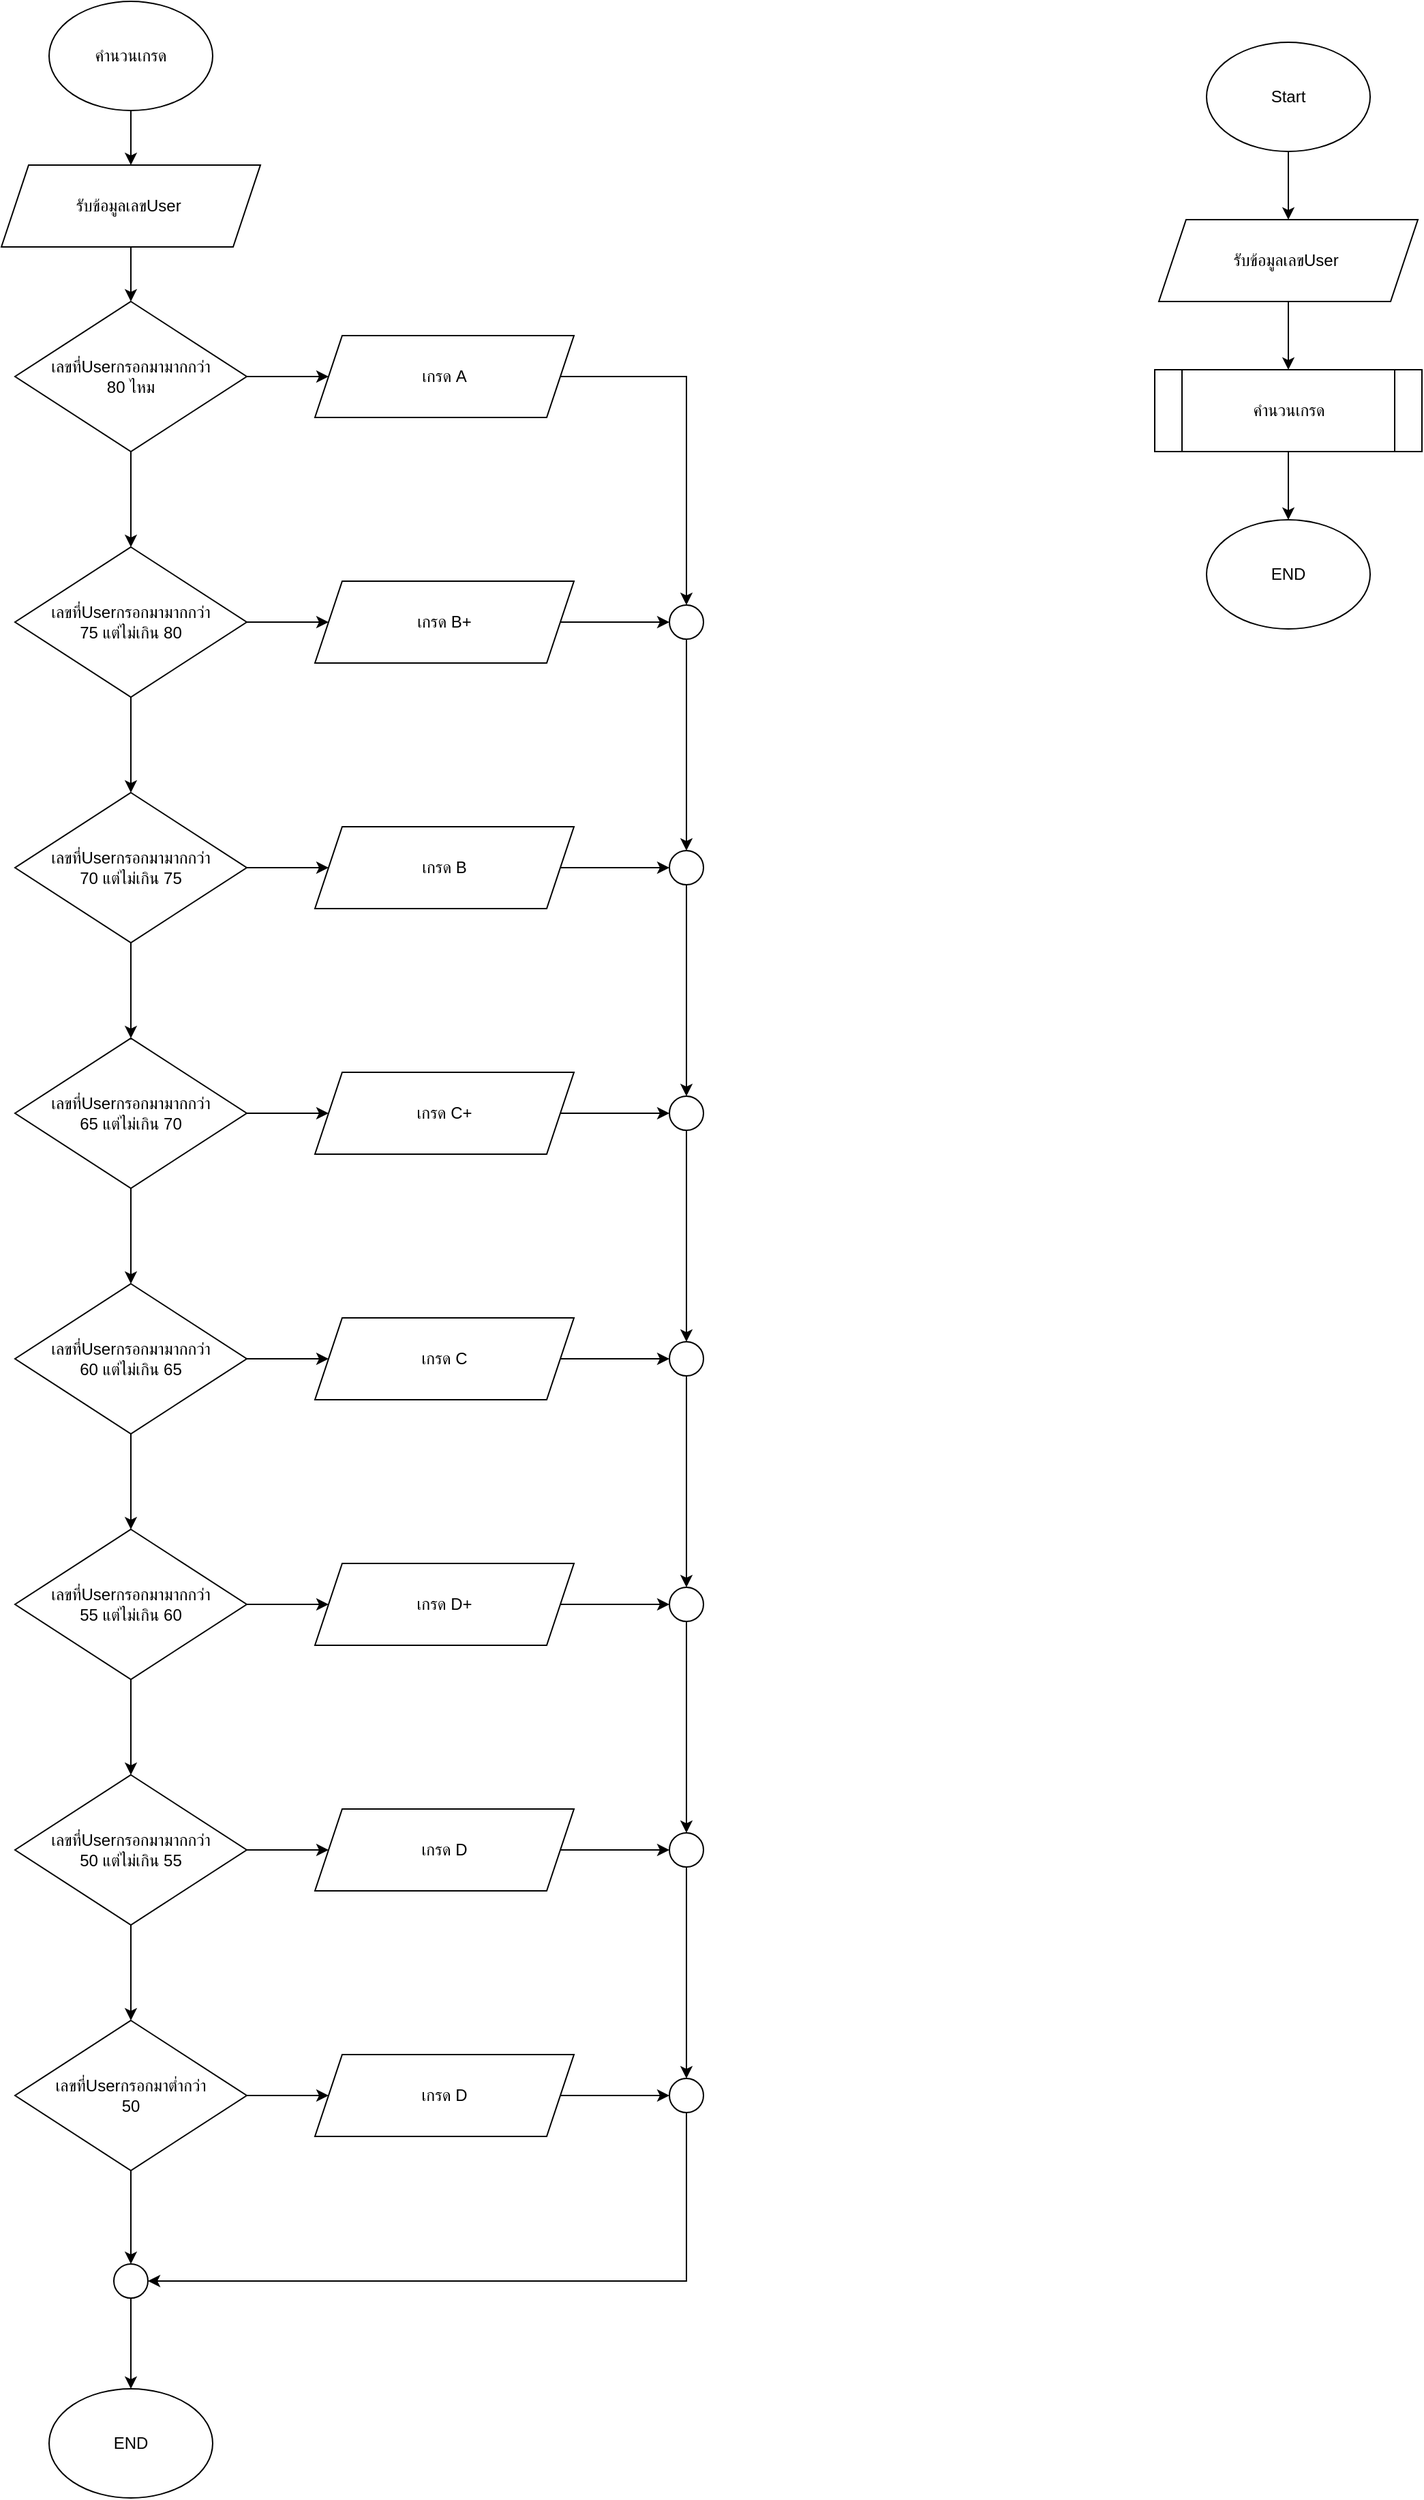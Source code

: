 <mxfile version="25.0.1">
  <diagram name="หน้า-1" id="yrtri0R_ZTyLKY1V4A8R">
    <mxGraphModel dx="4159" dy="1494" grid="1" gridSize="10" guides="1" tooltips="1" connect="1" arrows="1" fold="1" page="1" pageScale="1" pageWidth="827" pageHeight="1169" math="0" shadow="0">
      <root>
        <mxCell id="0" />
        <mxCell id="1" parent="0" />
        <mxCell id="sU9wg7AmYTuUcDIagpLP-7" value="" style="edgeStyle=orthogonalEdgeStyle;rounded=0;orthogonalLoop=1;jettySize=auto;html=1;" edge="1" parent="1" source="sU9wg7AmYTuUcDIagpLP-1" target="sU9wg7AmYTuUcDIagpLP-6">
          <mxGeometry relative="1" as="geometry" />
        </mxCell>
        <mxCell id="sU9wg7AmYTuUcDIagpLP-1" value="รับข้อมูลเลขUser&amp;nbsp;" style="shape=parallelogram;perimeter=parallelogramPerimeter;whiteSpace=wrap;html=1;fixedSize=1;" vertex="1" parent="1">
          <mxGeometry x="319" y="200" width="190" height="60" as="geometry" />
        </mxCell>
        <mxCell id="sU9wg7AmYTuUcDIagpLP-3" value="" style="edgeStyle=orthogonalEdgeStyle;rounded=0;orthogonalLoop=1;jettySize=auto;html=1;" edge="1" parent="1" source="sU9wg7AmYTuUcDIagpLP-2" target="sU9wg7AmYTuUcDIagpLP-1">
          <mxGeometry relative="1" as="geometry" />
        </mxCell>
        <mxCell id="sU9wg7AmYTuUcDIagpLP-2" value="Start" style="ellipse;whiteSpace=wrap;html=1;" vertex="1" parent="1">
          <mxGeometry x="354" y="70" width="120" height="80" as="geometry" />
        </mxCell>
        <mxCell id="sU9wg7AmYTuUcDIagpLP-71" value="" style="edgeStyle=orthogonalEdgeStyle;rounded=0;orthogonalLoop=1;jettySize=auto;html=1;" edge="1" parent="1" source="sU9wg7AmYTuUcDIagpLP-6" target="sU9wg7AmYTuUcDIagpLP-70">
          <mxGeometry relative="1" as="geometry" />
        </mxCell>
        <mxCell id="sU9wg7AmYTuUcDIagpLP-6" value="คำนวนเกรด" style="shape=process;whiteSpace=wrap;html=1;backgroundOutline=1;" vertex="1" parent="1">
          <mxGeometry x="316" y="310" width="196" height="60" as="geometry" />
        </mxCell>
        <mxCell id="sU9wg7AmYTuUcDIagpLP-11" value="" style="edgeStyle=orthogonalEdgeStyle;rounded=0;orthogonalLoop=1;jettySize=auto;html=1;" edge="1" parent="1" source="sU9wg7AmYTuUcDIagpLP-8" target="sU9wg7AmYTuUcDIagpLP-10">
          <mxGeometry relative="1" as="geometry" />
        </mxCell>
        <mxCell id="sU9wg7AmYTuUcDIagpLP-8" value="คำนวนเกรด" style="ellipse;whiteSpace=wrap;html=1;" vertex="1" parent="1">
          <mxGeometry x="-495" y="40" width="120" height="80" as="geometry" />
        </mxCell>
        <mxCell id="sU9wg7AmYTuUcDIagpLP-15" value="" style="edgeStyle=orthogonalEdgeStyle;rounded=0;orthogonalLoop=1;jettySize=auto;html=1;" edge="1" parent="1" source="sU9wg7AmYTuUcDIagpLP-9" target="sU9wg7AmYTuUcDIagpLP-13">
          <mxGeometry relative="1" as="geometry" />
        </mxCell>
        <mxCell id="sU9wg7AmYTuUcDIagpLP-31" value="" style="edgeStyle=orthogonalEdgeStyle;rounded=0;orthogonalLoop=1;jettySize=auto;html=1;" edge="1" parent="1" source="sU9wg7AmYTuUcDIagpLP-9" target="sU9wg7AmYTuUcDIagpLP-14">
          <mxGeometry relative="1" as="geometry" />
        </mxCell>
        <mxCell id="sU9wg7AmYTuUcDIagpLP-9" value="เลขที่Userกรอกมามากกว่า&lt;div&gt;80 ไหม&lt;/div&gt;" style="rhombus;whiteSpace=wrap;html=1;" vertex="1" parent="1">
          <mxGeometry x="-520" y="260" width="170" height="110" as="geometry" />
        </mxCell>
        <mxCell id="sU9wg7AmYTuUcDIagpLP-12" value="" style="edgeStyle=orthogonalEdgeStyle;rounded=0;orthogonalLoop=1;jettySize=auto;html=1;" edge="1" parent="1" source="sU9wg7AmYTuUcDIagpLP-10" target="sU9wg7AmYTuUcDIagpLP-9">
          <mxGeometry relative="1" as="geometry" />
        </mxCell>
        <mxCell id="sU9wg7AmYTuUcDIagpLP-10" value="รับข้อมูลเลขUser&amp;nbsp;" style="shape=parallelogram;perimeter=parallelogramPerimeter;whiteSpace=wrap;html=1;fixedSize=1;" vertex="1" parent="1">
          <mxGeometry x="-530" y="160" width="190" height="60" as="geometry" />
        </mxCell>
        <mxCell id="sU9wg7AmYTuUcDIagpLP-18" value="" style="edgeStyle=orthogonalEdgeStyle;rounded=0;orthogonalLoop=1;jettySize=auto;html=1;" edge="1" parent="1" source="sU9wg7AmYTuUcDIagpLP-13" target="sU9wg7AmYTuUcDIagpLP-17">
          <mxGeometry relative="1" as="geometry" />
        </mxCell>
        <mxCell id="sU9wg7AmYTuUcDIagpLP-30" value="" style="edgeStyle=orthogonalEdgeStyle;rounded=0;orthogonalLoop=1;jettySize=auto;html=1;" edge="1" parent="1" source="sU9wg7AmYTuUcDIagpLP-13" target="sU9wg7AmYTuUcDIagpLP-16">
          <mxGeometry relative="1" as="geometry" />
        </mxCell>
        <mxCell id="sU9wg7AmYTuUcDIagpLP-13" value="เลขที่Userกรอกมามากกว่า&lt;div&gt;75 แต่ไม่เกิน 80&lt;/div&gt;" style="rhombus;whiteSpace=wrap;html=1;" vertex="1" parent="1">
          <mxGeometry x="-520" y="440" width="170" height="110" as="geometry" />
        </mxCell>
        <mxCell id="sU9wg7AmYTuUcDIagpLP-45" style="edgeStyle=orthogonalEdgeStyle;rounded=0;orthogonalLoop=1;jettySize=auto;html=1;entryX=0.5;entryY=0;entryDx=0;entryDy=0;" edge="1" parent="1" source="sU9wg7AmYTuUcDIagpLP-14" target="sU9wg7AmYTuUcDIagpLP-44">
          <mxGeometry relative="1" as="geometry" />
        </mxCell>
        <mxCell id="sU9wg7AmYTuUcDIagpLP-14" value="เกรด A" style="shape=parallelogram;perimeter=parallelogramPerimeter;whiteSpace=wrap;html=1;fixedSize=1;" vertex="1" parent="1">
          <mxGeometry x="-300" y="285" width="190" height="60" as="geometry" />
        </mxCell>
        <mxCell id="sU9wg7AmYTuUcDIagpLP-46" value="" style="edgeStyle=orthogonalEdgeStyle;rounded=0;orthogonalLoop=1;jettySize=auto;html=1;" edge="1" parent="1" source="sU9wg7AmYTuUcDIagpLP-16" target="sU9wg7AmYTuUcDIagpLP-44">
          <mxGeometry relative="1" as="geometry" />
        </mxCell>
        <mxCell id="sU9wg7AmYTuUcDIagpLP-16" value="เกรด B+" style="shape=parallelogram;perimeter=parallelogramPerimeter;whiteSpace=wrap;html=1;fixedSize=1;" vertex="1" parent="1">
          <mxGeometry x="-300" y="465" width="190" height="60" as="geometry" />
        </mxCell>
        <mxCell id="sU9wg7AmYTuUcDIagpLP-23" value="" style="edgeStyle=orthogonalEdgeStyle;rounded=0;orthogonalLoop=1;jettySize=auto;html=1;" edge="1" parent="1" source="sU9wg7AmYTuUcDIagpLP-17" target="sU9wg7AmYTuUcDIagpLP-21">
          <mxGeometry relative="1" as="geometry" />
        </mxCell>
        <mxCell id="sU9wg7AmYTuUcDIagpLP-29" value="" style="edgeStyle=orthogonalEdgeStyle;rounded=0;orthogonalLoop=1;jettySize=auto;html=1;" edge="1" parent="1" source="sU9wg7AmYTuUcDIagpLP-17" target="sU9wg7AmYTuUcDIagpLP-19">
          <mxGeometry relative="1" as="geometry" />
        </mxCell>
        <mxCell id="sU9wg7AmYTuUcDIagpLP-17" value="เลขที่Userกรอกมามากกว่า&lt;div&gt;70 แต่&lt;span style=&quot;background-color: initial;&quot;&gt;ไม่&lt;/span&gt;&lt;span style=&quot;background-color: initial;&quot;&gt;เกิน 75&lt;/span&gt;&lt;/div&gt;" style="rhombus;whiteSpace=wrap;html=1;" vertex="1" parent="1">
          <mxGeometry x="-520" y="620" width="170" height="110" as="geometry" />
        </mxCell>
        <mxCell id="sU9wg7AmYTuUcDIagpLP-49" value="" style="edgeStyle=orthogonalEdgeStyle;rounded=0;orthogonalLoop=1;jettySize=auto;html=1;" edge="1" parent="1" source="sU9wg7AmYTuUcDIagpLP-19" target="sU9wg7AmYTuUcDIagpLP-47">
          <mxGeometry relative="1" as="geometry" />
        </mxCell>
        <mxCell id="sU9wg7AmYTuUcDIagpLP-19" value="เกรด B" style="shape=parallelogram;perimeter=parallelogramPerimeter;whiteSpace=wrap;html=1;fixedSize=1;" vertex="1" parent="1">
          <mxGeometry x="-300" y="645" width="190" height="60" as="geometry" />
        </mxCell>
        <mxCell id="sU9wg7AmYTuUcDIagpLP-26" value="" style="edgeStyle=orthogonalEdgeStyle;rounded=0;orthogonalLoop=1;jettySize=auto;html=1;" edge="1" parent="1" source="sU9wg7AmYTuUcDIagpLP-21" target="sU9wg7AmYTuUcDIagpLP-24">
          <mxGeometry relative="1" as="geometry" />
        </mxCell>
        <mxCell id="sU9wg7AmYTuUcDIagpLP-28" value="" style="edgeStyle=orthogonalEdgeStyle;rounded=0;orthogonalLoop=1;jettySize=auto;html=1;" edge="1" parent="1" source="sU9wg7AmYTuUcDIagpLP-21" target="sU9wg7AmYTuUcDIagpLP-22">
          <mxGeometry relative="1" as="geometry" />
        </mxCell>
        <mxCell id="sU9wg7AmYTuUcDIagpLP-21" value="เลขที่Userกรอกมามากกว่า&lt;div&gt;65 แต่&lt;span style=&quot;background-color: initial;&quot;&gt;ไม่&lt;/span&gt;&lt;span style=&quot;background-color: initial;&quot;&gt;เกิน 70&lt;/span&gt;&lt;/div&gt;" style="rhombus;whiteSpace=wrap;html=1;" vertex="1" parent="1">
          <mxGeometry x="-520" y="800" width="170" height="110" as="geometry" />
        </mxCell>
        <mxCell id="sU9wg7AmYTuUcDIagpLP-52" value="" style="edgeStyle=orthogonalEdgeStyle;rounded=0;orthogonalLoop=1;jettySize=auto;html=1;" edge="1" parent="1" source="sU9wg7AmYTuUcDIagpLP-22" target="sU9wg7AmYTuUcDIagpLP-50">
          <mxGeometry relative="1" as="geometry" />
        </mxCell>
        <mxCell id="sU9wg7AmYTuUcDIagpLP-22" value="เกรด C+" style="shape=parallelogram;perimeter=parallelogramPerimeter;whiteSpace=wrap;html=1;fixedSize=1;" vertex="1" parent="1">
          <mxGeometry x="-300" y="825" width="190" height="60" as="geometry" />
        </mxCell>
        <mxCell id="sU9wg7AmYTuUcDIagpLP-27" value="" style="edgeStyle=orthogonalEdgeStyle;rounded=0;orthogonalLoop=1;jettySize=auto;html=1;" edge="1" parent="1" source="sU9wg7AmYTuUcDIagpLP-24" target="sU9wg7AmYTuUcDIagpLP-25">
          <mxGeometry relative="1" as="geometry" />
        </mxCell>
        <mxCell id="sU9wg7AmYTuUcDIagpLP-34" value="" style="edgeStyle=orthogonalEdgeStyle;rounded=0;orthogonalLoop=1;jettySize=auto;html=1;" edge="1" parent="1" source="sU9wg7AmYTuUcDIagpLP-24" target="sU9wg7AmYTuUcDIagpLP-32">
          <mxGeometry relative="1" as="geometry" />
        </mxCell>
        <mxCell id="sU9wg7AmYTuUcDIagpLP-24" value="เลขที่Userกรอกมามากกว่า&lt;div&gt;60 แต่&lt;span style=&quot;background-color: initial;&quot;&gt;ไม่&lt;/span&gt;&lt;span style=&quot;background-color: initial;&quot;&gt;เกิน 65&lt;/span&gt;&lt;/div&gt;" style="rhombus;whiteSpace=wrap;html=1;" vertex="1" parent="1">
          <mxGeometry x="-520" y="980" width="170" height="110" as="geometry" />
        </mxCell>
        <mxCell id="sU9wg7AmYTuUcDIagpLP-64" value="" style="edgeStyle=orthogonalEdgeStyle;rounded=0;orthogonalLoop=1;jettySize=auto;html=1;" edge="1" parent="1" source="sU9wg7AmYTuUcDIagpLP-25" target="sU9wg7AmYTuUcDIagpLP-53">
          <mxGeometry relative="1" as="geometry" />
        </mxCell>
        <mxCell id="sU9wg7AmYTuUcDIagpLP-25" value="เกรด C" style="shape=parallelogram;perimeter=parallelogramPerimeter;whiteSpace=wrap;html=1;fixedSize=1;" vertex="1" parent="1">
          <mxGeometry x="-300" y="1005" width="190" height="60" as="geometry" />
        </mxCell>
        <mxCell id="sU9wg7AmYTuUcDIagpLP-35" value="" style="edgeStyle=orthogonalEdgeStyle;rounded=0;orthogonalLoop=1;jettySize=auto;html=1;" edge="1" parent="1" source="sU9wg7AmYTuUcDIagpLP-32" target="sU9wg7AmYTuUcDIagpLP-33">
          <mxGeometry relative="1" as="geometry" />
        </mxCell>
        <mxCell id="sU9wg7AmYTuUcDIagpLP-38" value="" style="edgeStyle=orthogonalEdgeStyle;rounded=0;orthogonalLoop=1;jettySize=auto;html=1;" edge="1" parent="1" source="sU9wg7AmYTuUcDIagpLP-32" target="sU9wg7AmYTuUcDIagpLP-36">
          <mxGeometry relative="1" as="geometry" />
        </mxCell>
        <mxCell id="sU9wg7AmYTuUcDIagpLP-32" value="เลขที่Userกรอกมามากกว่า&lt;div&gt;55 แต่&lt;span style=&quot;background-color: initial;&quot;&gt;ไม่&lt;/span&gt;&lt;span style=&quot;background-color: initial;&quot;&gt;เกิน 60&lt;/span&gt;&lt;/div&gt;" style="rhombus;whiteSpace=wrap;html=1;" vertex="1" parent="1">
          <mxGeometry x="-520" y="1160" width="170" height="110" as="geometry" />
        </mxCell>
        <mxCell id="sU9wg7AmYTuUcDIagpLP-62" value="" style="edgeStyle=orthogonalEdgeStyle;rounded=0;orthogonalLoop=1;jettySize=auto;html=1;" edge="1" parent="1" source="sU9wg7AmYTuUcDIagpLP-33" target="sU9wg7AmYTuUcDIagpLP-54">
          <mxGeometry relative="1" as="geometry" />
        </mxCell>
        <mxCell id="sU9wg7AmYTuUcDIagpLP-33" value="เกรด D+" style="shape=parallelogram;perimeter=parallelogramPerimeter;whiteSpace=wrap;html=1;fixedSize=1;" vertex="1" parent="1">
          <mxGeometry x="-300" y="1185" width="190" height="60" as="geometry" />
        </mxCell>
        <mxCell id="sU9wg7AmYTuUcDIagpLP-39" value="" style="edgeStyle=orthogonalEdgeStyle;rounded=0;orthogonalLoop=1;jettySize=auto;html=1;" edge="1" parent="1" source="sU9wg7AmYTuUcDIagpLP-36" target="sU9wg7AmYTuUcDIagpLP-37">
          <mxGeometry relative="1" as="geometry" />
        </mxCell>
        <mxCell id="sU9wg7AmYTuUcDIagpLP-41" value="" style="edgeStyle=orthogonalEdgeStyle;rounded=0;orthogonalLoop=1;jettySize=auto;html=1;" edge="1" parent="1" source="sU9wg7AmYTuUcDIagpLP-36" target="sU9wg7AmYTuUcDIagpLP-40">
          <mxGeometry relative="1" as="geometry" />
        </mxCell>
        <mxCell id="sU9wg7AmYTuUcDIagpLP-36" value="เลขที่Userกรอกมามากกว่า&lt;div&gt;50 แต่&lt;span style=&quot;background-color: initial;&quot;&gt;ไม่&lt;/span&gt;&lt;span style=&quot;background-color: initial;&quot;&gt;เกิน 55&lt;/span&gt;&lt;/div&gt;" style="rhombus;whiteSpace=wrap;html=1;" vertex="1" parent="1">
          <mxGeometry x="-520" y="1340" width="170" height="110" as="geometry" />
        </mxCell>
        <mxCell id="sU9wg7AmYTuUcDIagpLP-61" value="" style="edgeStyle=orthogonalEdgeStyle;rounded=0;orthogonalLoop=1;jettySize=auto;html=1;" edge="1" parent="1" source="sU9wg7AmYTuUcDIagpLP-37" target="sU9wg7AmYTuUcDIagpLP-55">
          <mxGeometry relative="1" as="geometry" />
        </mxCell>
        <mxCell id="sU9wg7AmYTuUcDIagpLP-37" value="เกรด D" style="shape=parallelogram;perimeter=parallelogramPerimeter;whiteSpace=wrap;html=1;fixedSize=1;" vertex="1" parent="1">
          <mxGeometry x="-300" y="1365" width="190" height="60" as="geometry" />
        </mxCell>
        <mxCell id="sU9wg7AmYTuUcDIagpLP-43" value="" style="edgeStyle=orthogonalEdgeStyle;rounded=0;orthogonalLoop=1;jettySize=auto;html=1;" edge="1" parent="1" source="sU9wg7AmYTuUcDIagpLP-40" target="sU9wg7AmYTuUcDIagpLP-42">
          <mxGeometry relative="1" as="geometry" />
        </mxCell>
        <mxCell id="sU9wg7AmYTuUcDIagpLP-59" value="" style="edgeStyle=orthogonalEdgeStyle;rounded=0;orthogonalLoop=1;jettySize=auto;html=1;" edge="1" parent="1" source="sU9wg7AmYTuUcDIagpLP-40" target="sU9wg7AmYTuUcDIagpLP-57">
          <mxGeometry relative="1" as="geometry" />
        </mxCell>
        <mxCell id="sU9wg7AmYTuUcDIagpLP-40" value="เลขที่Userกรอกมาต่ำกว่า&lt;div&gt;50&lt;/div&gt;" style="rhombus;whiteSpace=wrap;html=1;" vertex="1" parent="1">
          <mxGeometry x="-520" y="1520" width="170" height="110" as="geometry" />
        </mxCell>
        <mxCell id="sU9wg7AmYTuUcDIagpLP-63" value="" style="edgeStyle=orthogonalEdgeStyle;rounded=0;orthogonalLoop=1;jettySize=auto;html=1;" edge="1" parent="1" source="sU9wg7AmYTuUcDIagpLP-42" target="sU9wg7AmYTuUcDIagpLP-56">
          <mxGeometry relative="1" as="geometry" />
        </mxCell>
        <mxCell id="sU9wg7AmYTuUcDIagpLP-42" value="เกรด D" style="shape=parallelogram;perimeter=parallelogramPerimeter;whiteSpace=wrap;html=1;fixedSize=1;" vertex="1" parent="1">
          <mxGeometry x="-300" y="1545" width="190" height="60" as="geometry" />
        </mxCell>
        <mxCell id="sU9wg7AmYTuUcDIagpLP-48" style="edgeStyle=orthogonalEdgeStyle;rounded=0;orthogonalLoop=1;jettySize=auto;html=1;entryX=0.5;entryY=0;entryDx=0;entryDy=0;" edge="1" parent="1" source="sU9wg7AmYTuUcDIagpLP-44" target="sU9wg7AmYTuUcDIagpLP-47">
          <mxGeometry relative="1" as="geometry" />
        </mxCell>
        <mxCell id="sU9wg7AmYTuUcDIagpLP-44" value="" style="ellipse;whiteSpace=wrap;html=1;aspect=fixed;" vertex="1" parent="1">
          <mxGeometry x="-40" y="482.5" width="25" height="25" as="geometry" />
        </mxCell>
        <mxCell id="sU9wg7AmYTuUcDIagpLP-51" style="edgeStyle=orthogonalEdgeStyle;rounded=0;orthogonalLoop=1;jettySize=auto;html=1;entryX=0.5;entryY=0;entryDx=0;entryDy=0;" edge="1" parent="1" source="sU9wg7AmYTuUcDIagpLP-47" target="sU9wg7AmYTuUcDIagpLP-50">
          <mxGeometry relative="1" as="geometry" />
        </mxCell>
        <mxCell id="sU9wg7AmYTuUcDIagpLP-47" value="" style="ellipse;whiteSpace=wrap;html=1;aspect=fixed;" vertex="1" parent="1">
          <mxGeometry x="-40" y="662.5" width="25" height="25" as="geometry" />
        </mxCell>
        <mxCell id="sU9wg7AmYTuUcDIagpLP-65" style="edgeStyle=orthogonalEdgeStyle;rounded=0;orthogonalLoop=1;jettySize=auto;html=1;" edge="1" parent="1" source="sU9wg7AmYTuUcDIagpLP-50" target="sU9wg7AmYTuUcDIagpLP-53">
          <mxGeometry relative="1" as="geometry" />
        </mxCell>
        <mxCell id="sU9wg7AmYTuUcDIagpLP-50" value="" style="ellipse;whiteSpace=wrap;html=1;aspect=fixed;" vertex="1" parent="1">
          <mxGeometry x="-40" y="842.5" width="25" height="25" as="geometry" />
        </mxCell>
        <mxCell id="sU9wg7AmYTuUcDIagpLP-66" style="edgeStyle=orthogonalEdgeStyle;rounded=0;orthogonalLoop=1;jettySize=auto;html=1;entryX=0.5;entryY=0;entryDx=0;entryDy=0;" edge="1" parent="1" source="sU9wg7AmYTuUcDIagpLP-53" target="sU9wg7AmYTuUcDIagpLP-54">
          <mxGeometry relative="1" as="geometry" />
        </mxCell>
        <mxCell id="sU9wg7AmYTuUcDIagpLP-53" value="" style="ellipse;whiteSpace=wrap;html=1;aspect=fixed;" vertex="1" parent="1">
          <mxGeometry x="-40" y="1022.5" width="25" height="25" as="geometry" />
        </mxCell>
        <mxCell id="sU9wg7AmYTuUcDIagpLP-67" style="edgeStyle=orthogonalEdgeStyle;rounded=0;orthogonalLoop=1;jettySize=auto;html=1;" edge="1" parent="1" source="sU9wg7AmYTuUcDIagpLP-54" target="sU9wg7AmYTuUcDIagpLP-55">
          <mxGeometry relative="1" as="geometry" />
        </mxCell>
        <mxCell id="sU9wg7AmYTuUcDIagpLP-54" value="" style="ellipse;whiteSpace=wrap;html=1;aspect=fixed;" vertex="1" parent="1">
          <mxGeometry x="-40" y="1202.5" width="25" height="25" as="geometry" />
        </mxCell>
        <mxCell id="sU9wg7AmYTuUcDIagpLP-68" style="edgeStyle=orthogonalEdgeStyle;rounded=0;orthogonalLoop=1;jettySize=auto;html=1;entryX=0.5;entryY=0;entryDx=0;entryDy=0;" edge="1" parent="1" source="sU9wg7AmYTuUcDIagpLP-55" target="sU9wg7AmYTuUcDIagpLP-56">
          <mxGeometry relative="1" as="geometry" />
        </mxCell>
        <mxCell id="sU9wg7AmYTuUcDIagpLP-55" value="" style="ellipse;whiteSpace=wrap;html=1;aspect=fixed;" vertex="1" parent="1">
          <mxGeometry x="-40" y="1382.5" width="25" height="25" as="geometry" />
        </mxCell>
        <mxCell id="sU9wg7AmYTuUcDIagpLP-69" style="edgeStyle=orthogonalEdgeStyle;rounded=0;orthogonalLoop=1;jettySize=auto;html=1;entryX=1;entryY=0.5;entryDx=0;entryDy=0;" edge="1" parent="1" source="sU9wg7AmYTuUcDIagpLP-56" target="sU9wg7AmYTuUcDIagpLP-57">
          <mxGeometry relative="1" as="geometry">
            <Array as="points">
              <mxPoint x="-27" y="1711" />
            </Array>
          </mxGeometry>
        </mxCell>
        <mxCell id="sU9wg7AmYTuUcDIagpLP-56" value="" style="ellipse;whiteSpace=wrap;html=1;aspect=fixed;" vertex="1" parent="1">
          <mxGeometry x="-40" y="1562.5" width="25" height="25" as="geometry" />
        </mxCell>
        <mxCell id="sU9wg7AmYTuUcDIagpLP-60" value="" style="edgeStyle=orthogonalEdgeStyle;rounded=0;orthogonalLoop=1;jettySize=auto;html=1;" edge="1" parent="1" source="sU9wg7AmYTuUcDIagpLP-57" target="sU9wg7AmYTuUcDIagpLP-58">
          <mxGeometry relative="1" as="geometry" />
        </mxCell>
        <mxCell id="sU9wg7AmYTuUcDIagpLP-57" value="" style="ellipse;whiteSpace=wrap;html=1;aspect=fixed;" vertex="1" parent="1">
          <mxGeometry x="-447.5" y="1698.5" width="25" height="25" as="geometry" />
        </mxCell>
        <mxCell id="sU9wg7AmYTuUcDIagpLP-58" value="END" style="ellipse;whiteSpace=wrap;html=1;" vertex="1" parent="1">
          <mxGeometry x="-495" y="1790" width="120" height="80" as="geometry" />
        </mxCell>
        <mxCell id="sU9wg7AmYTuUcDIagpLP-70" value="END" style="ellipse;whiteSpace=wrap;html=1;" vertex="1" parent="1">
          <mxGeometry x="354" y="420" width="120" height="80" as="geometry" />
        </mxCell>
      </root>
    </mxGraphModel>
  </diagram>
</mxfile>
